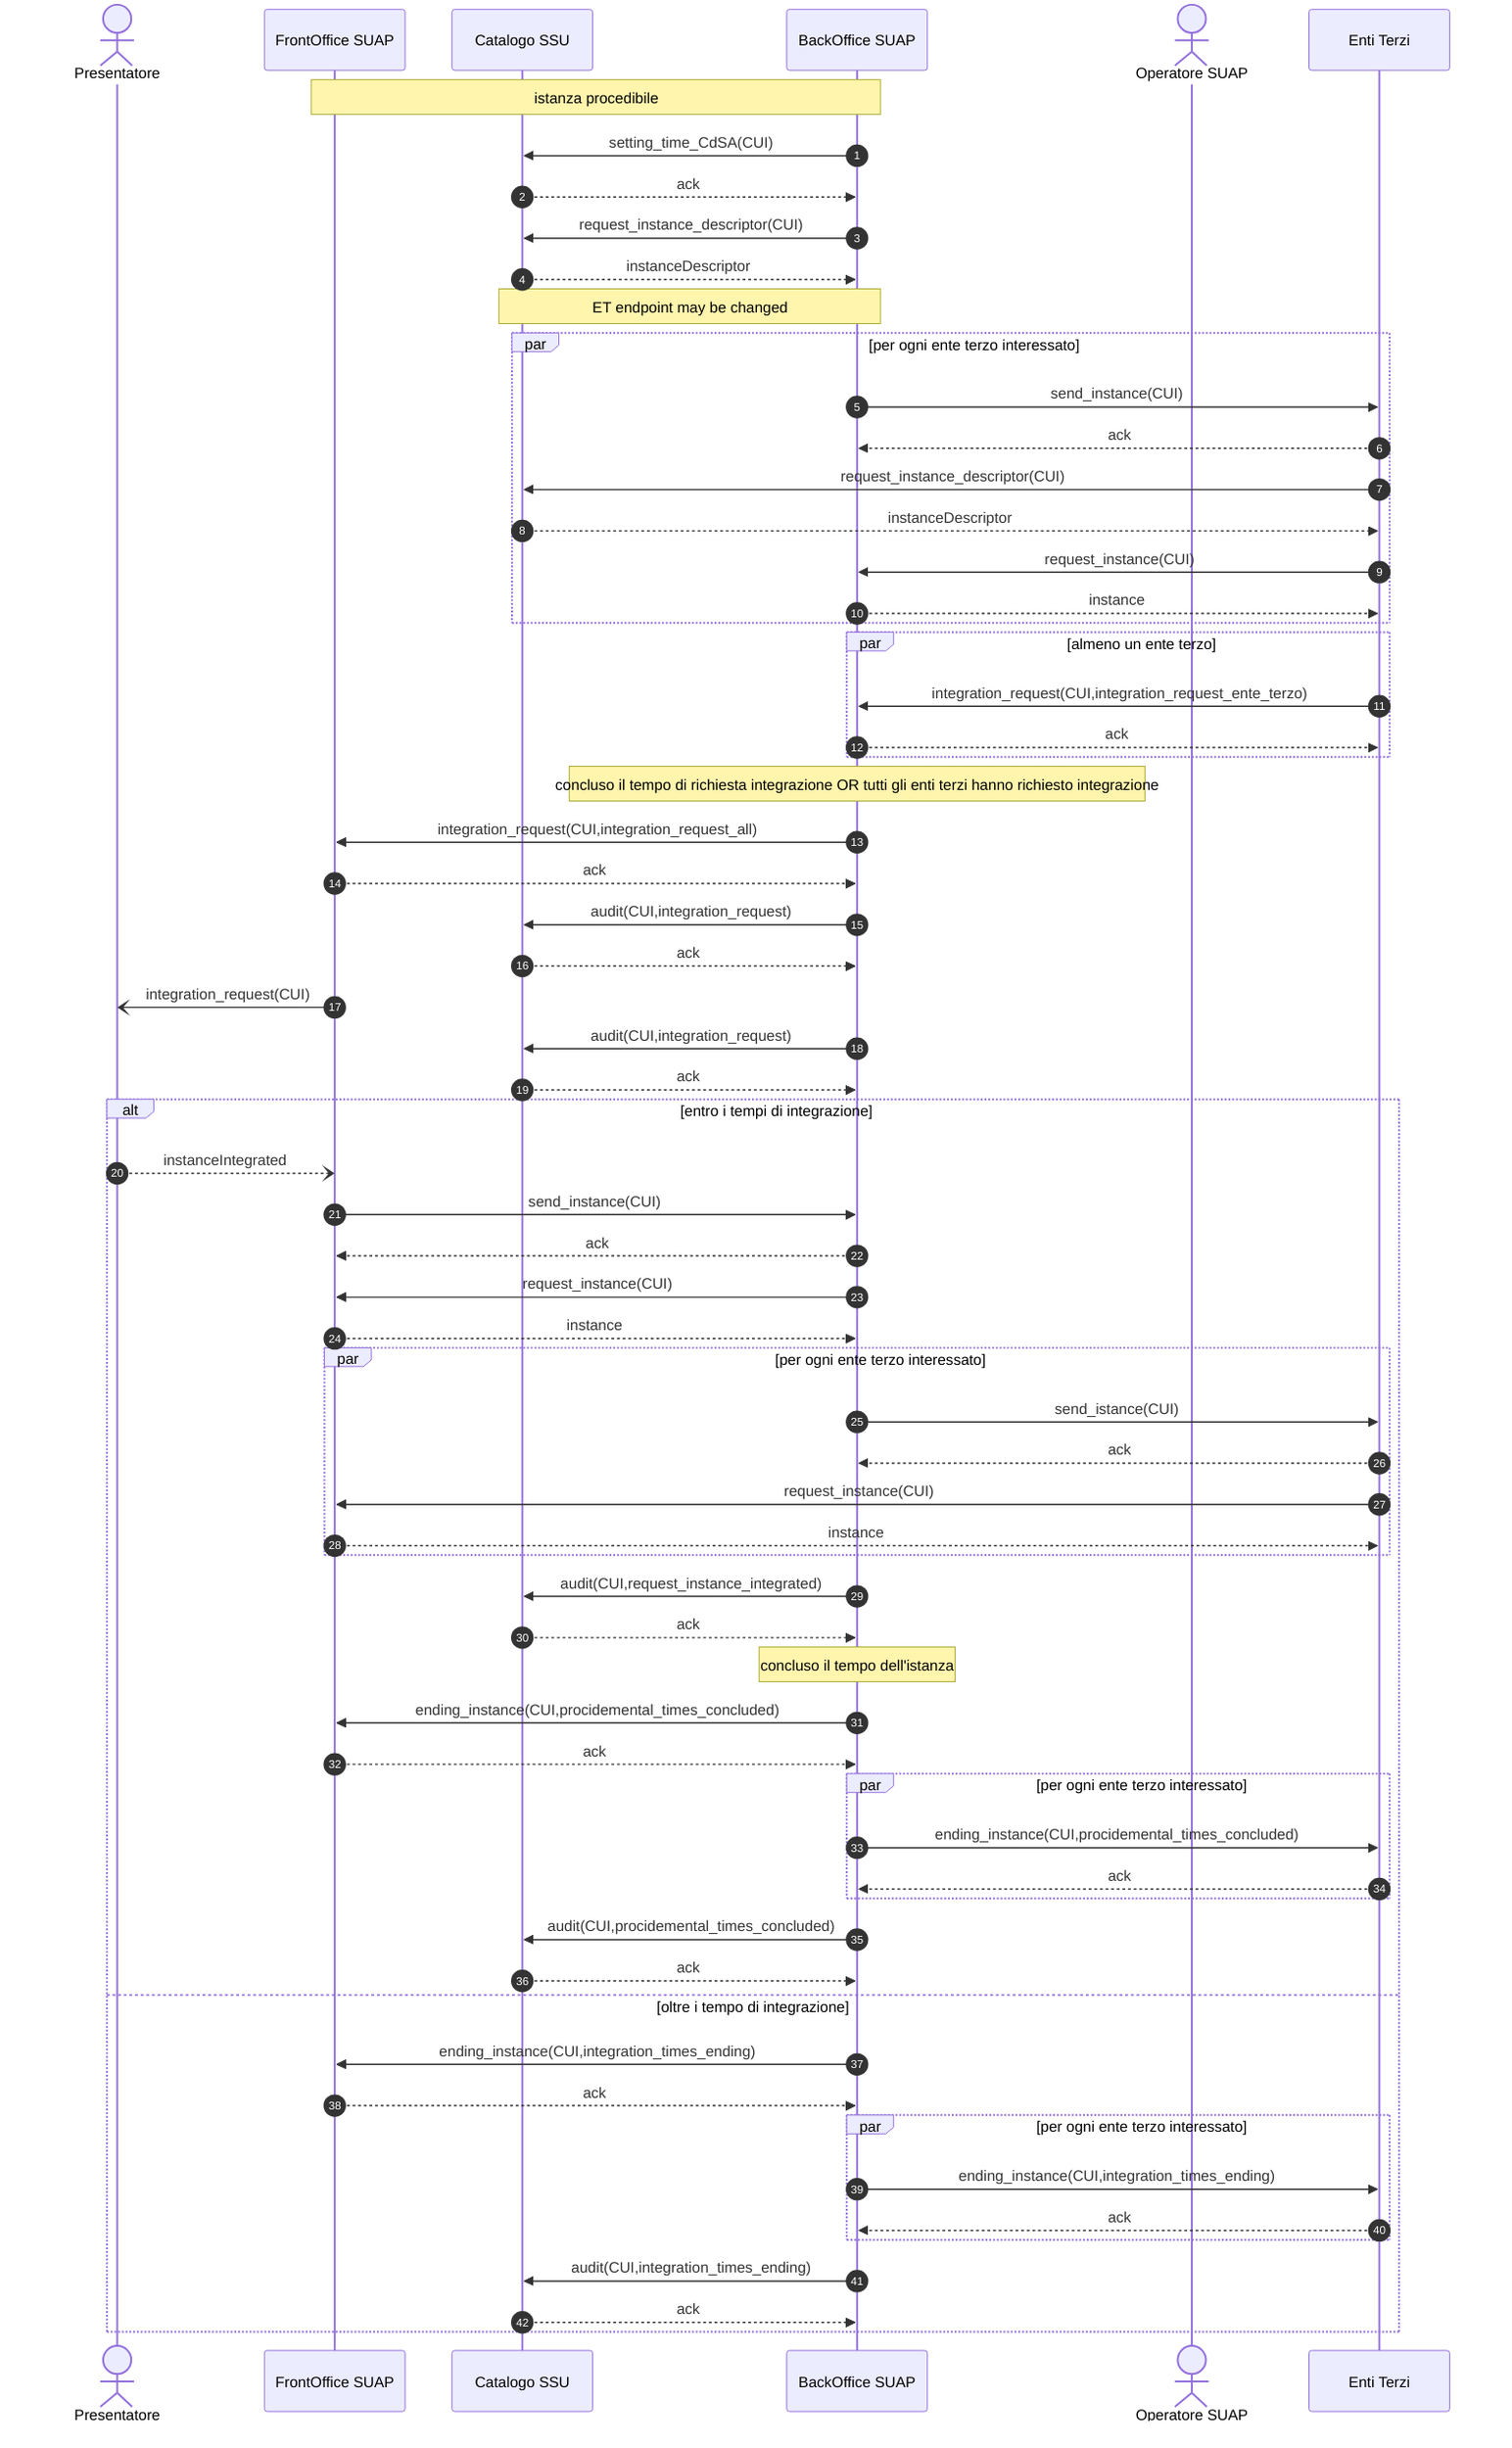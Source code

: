 sequenceDiagram
    autonumber

    actor P as Presentatore    
    participant F as FrontOffice SUAP
    participant C as Catalogo SSU    
    participant B as BackOffice SUAP    
    actor O as Operatore SUAP    
    participant E as Enti Terzi    
 
    
    Note over F,B: istanza procedibile

    B ->> C: setting_time_CdSA(CUI)
    C -->> B: ack

    B ->> C: request_instance_descriptor(CUI)
    C -->> B: instanceDescriptor
    Note over C,B: ET endpoint may be changed
    
    par per ogni ente terzo interessato        
        B ->> E: send_instance(CUI)
        E -->> B: ack
        E ->> C: request_instance_descriptor(CUI)
        C -->> E: instanceDescriptor
        E ->> B: request_instance(CUI)
        B -->> E: instance
    end
        
    par almeno un ente terzo
        E ->> B: integration_request(CUI,integration_request_ente_terzo)
        B -->> E: ack            
    end

    Note over B: concluso il tempo di richiesta integrazione OR tutti gli enti terzi hanno richiesto integrazione
    B ->> F: integration_request(CUI,integration_request_all)
    F -->> B: ack
    B ->> C: audit(CUI,integration_request)
    C -->> B: ack
    F -) P: integration_request(CUI)
    B ->> C: audit(CUI,integration_request)
    C -->> B: ack

    alt entro i tempi di integrazione
        P --) F: instanceIntegrated
        F ->> B: send_instance(CUI)
        B -->> F: ack
        B ->> F: request_instance(CUI)
        F -->> B: instance
        par per ogni ente terzo interessato                
            B ->> E: send_istance(CUI)
            E -->> B: ack
            E ->> F: request_instance(CUI)
            F -->> E: instance
        end
        B ->> C: audit(CUI,request_instance_integrated)
        C -->> B: ack                

        Note over B: concluso il tempo dell'istanza
        B ->> F: ending_instance(CUI,procidemental_times_concluded)
        F -->> B: ack            
        par per ogni ente terzo interessato
            B ->> E: ending_instance(CUI,procidemental_times_concluded)
            E -->> B: ack
        end
        B ->> C: audit(CUI,procidemental_times_concluded)
        C -->> B: ack
    else oltre i tempo di integrazione
        B ->> F: ending_instance(CUI,integration_times_ending)
        F -->> B: ack
        par per ogni ente terzo interessato
            B ->> E: ending_instance(CUI,integration_times_ending)
            E -->> B: ack
        end
        B ->> C: audit(CUI,integration_times_ending)
        C -->> B: ack
    end